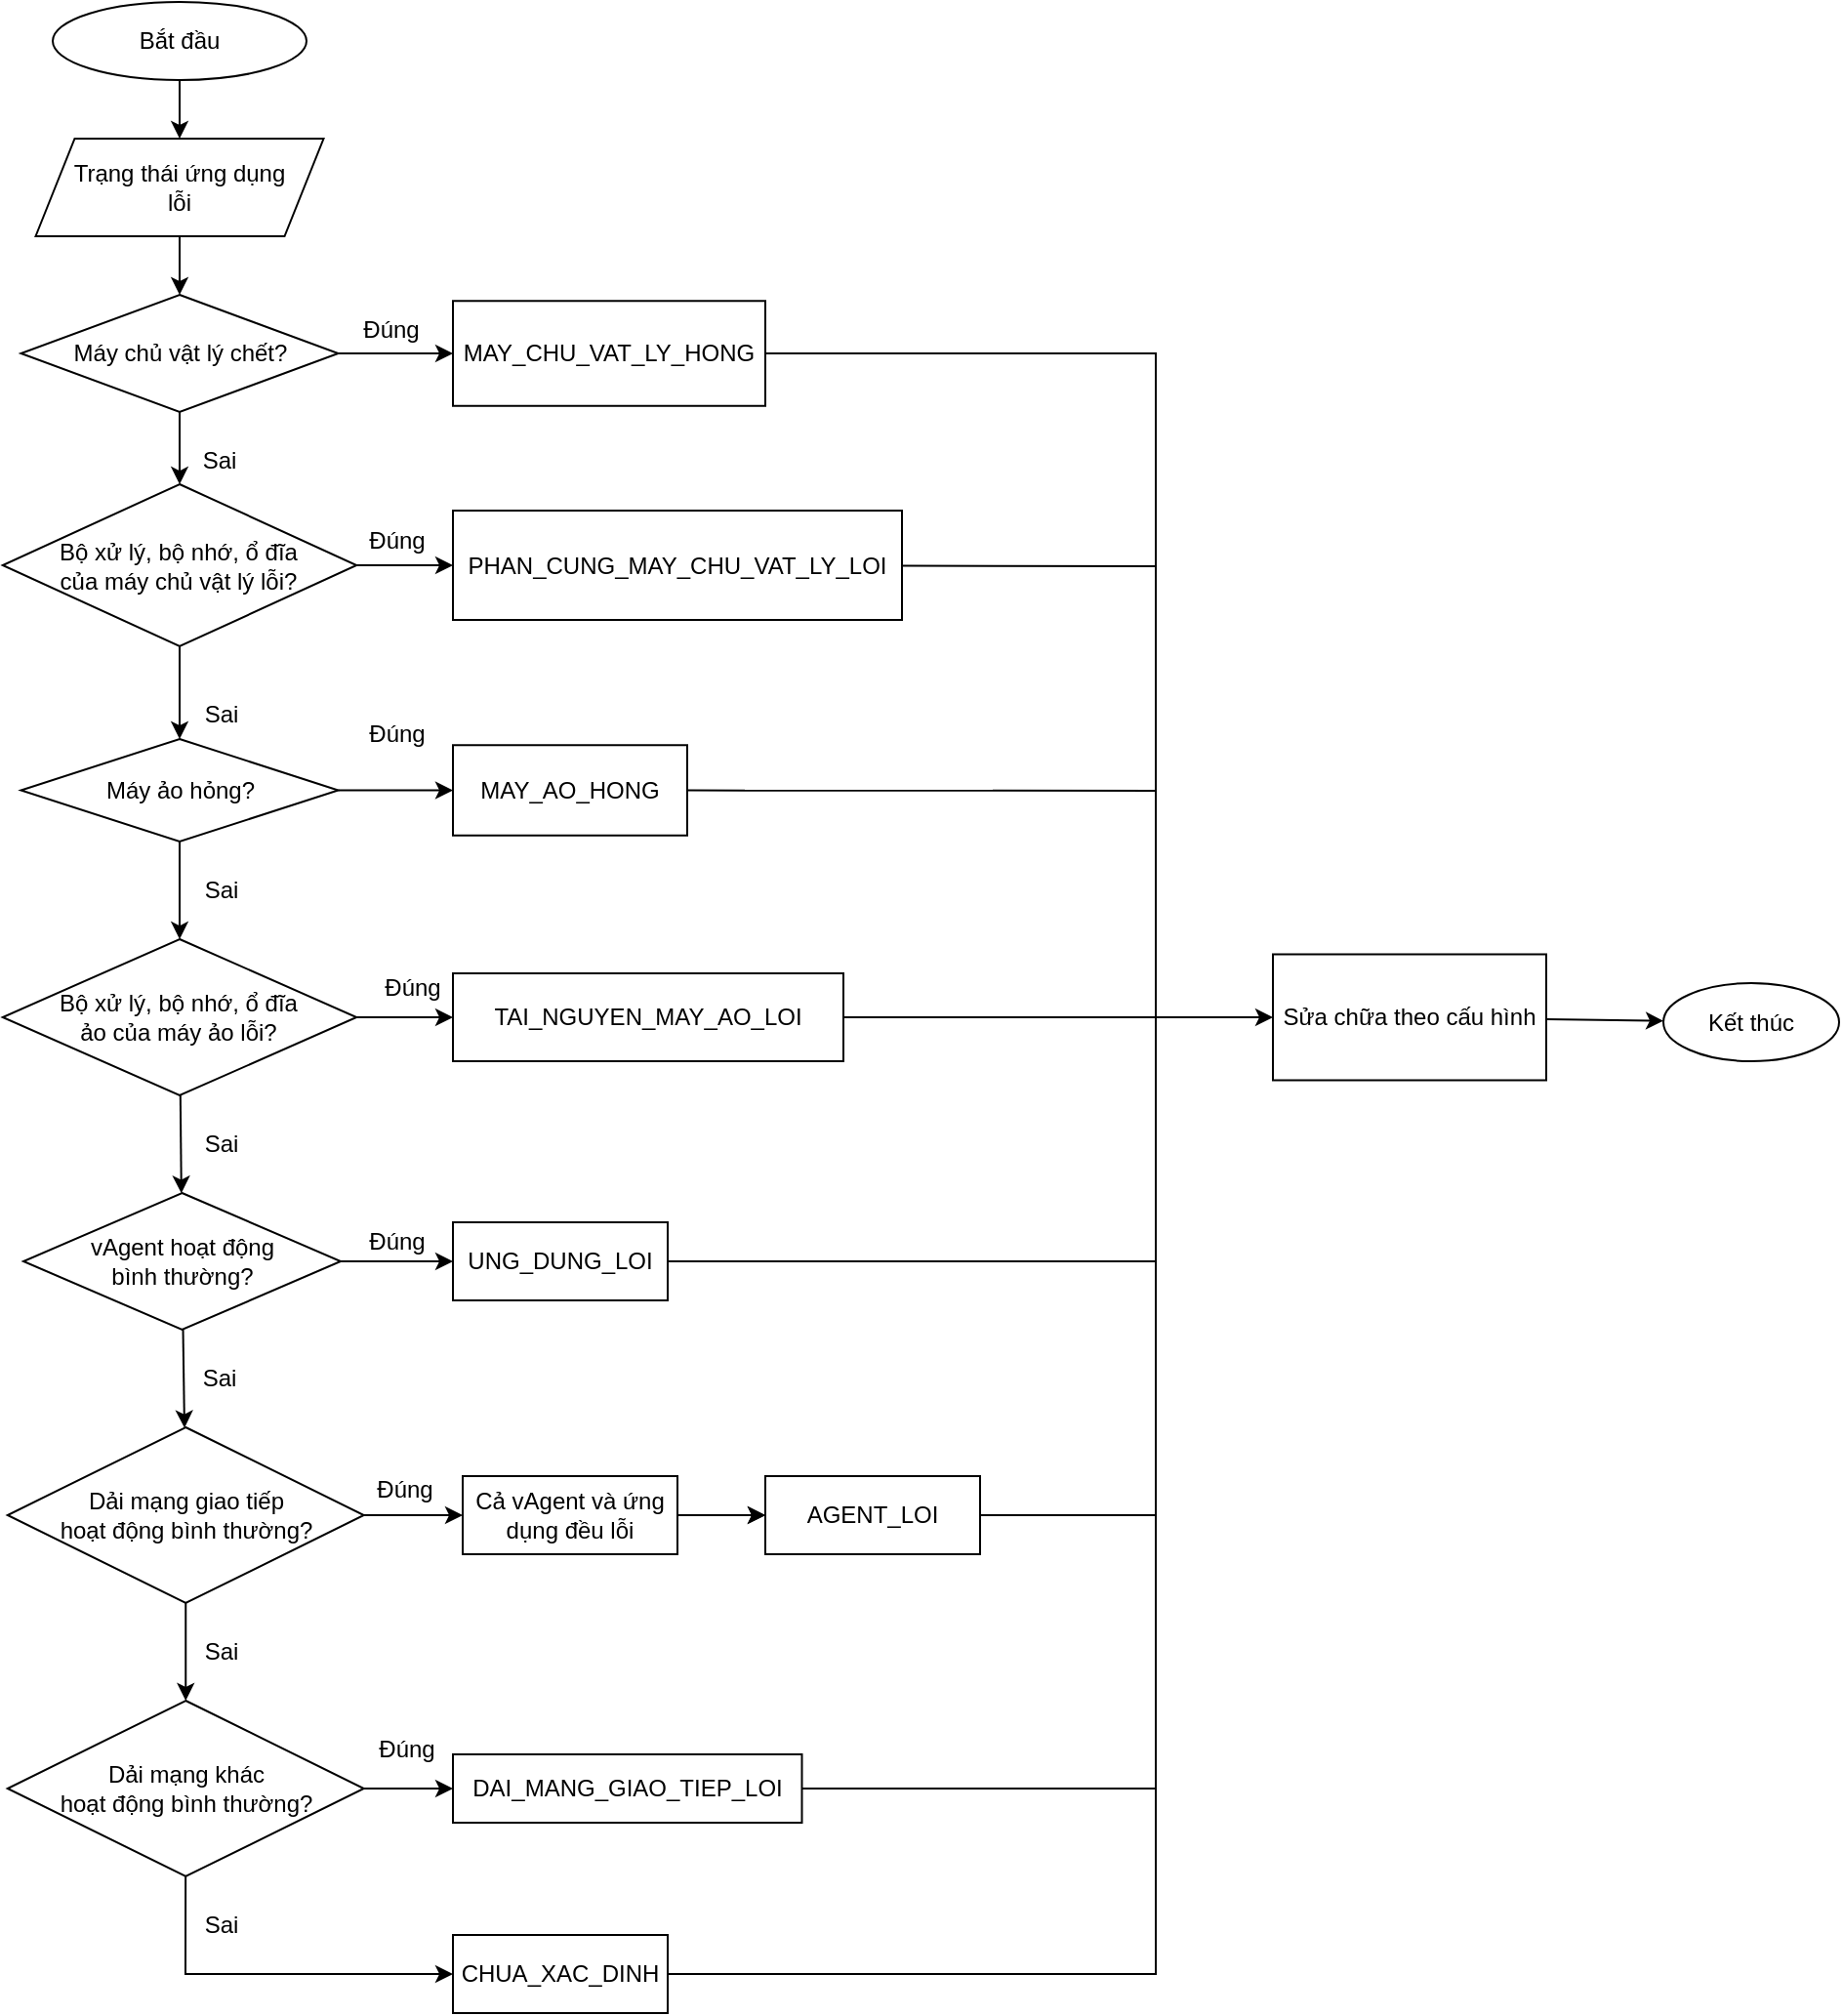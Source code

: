 <mxfile version="21.6.2" type="github">
  <diagram name="Trang-1" id="BRMYjPsoir4g02J101XT">
    <mxGraphModel dx="1687" dy="899" grid="1" gridSize="10" guides="1" tooltips="1" connect="1" arrows="1" fold="1" page="1" pageScale="1" pageWidth="1169" pageHeight="827" math="0" shadow="0">
      <root>
        <mxCell id="0" />
        <mxCell id="1" parent="0" />
        <mxCell id="e2LmvNg4_V7U2K4ijGKh-3" value="Bắt đầu" style="ellipse;whiteSpace=wrap;html=1;" parent="1" vertex="1">
          <mxGeometry x="145" y="80" width="130" height="40" as="geometry" />
        </mxCell>
        <mxCell id="e2LmvNg4_V7U2K4ijGKh-4" value="Trạng thái ứng dụng &lt;br&gt;lỗi" style="shape=parallelogram;perimeter=parallelogramPerimeter;whiteSpace=wrap;html=1;fixedSize=1;" parent="1" vertex="1">
          <mxGeometry x="136.25" y="150" width="147.5" height="50" as="geometry" />
        </mxCell>
        <mxCell id="e2LmvNg4_V7U2K4ijGKh-5" value="vAgent hoạt động &lt;br&gt;bình thường?" style="rhombus;whiteSpace=wrap;html=1;" parent="1" vertex="1">
          <mxGeometry x="130" y="690" width="162.5" height="70" as="geometry" />
        </mxCell>
        <mxCell id="e2LmvNg4_V7U2K4ijGKh-6" value="UNG_DUNG_LOI" style="rounded=0;whiteSpace=wrap;html=1;" parent="1" vertex="1">
          <mxGeometry x="350" y="705" width="110" height="40" as="geometry" />
        </mxCell>
        <mxCell id="e2LmvNg4_V7U2K4ijGKh-7" value="" style="endArrow=classic;html=1;rounded=0;" parent="1" source="e2LmvNg4_V7U2K4ijGKh-3" target="e2LmvNg4_V7U2K4ijGKh-4" edge="1">
          <mxGeometry width="50" height="50" relative="1" as="geometry">
            <mxPoint x="390" y="420" as="sourcePoint" />
            <mxPoint x="440" y="370" as="targetPoint" />
          </mxGeometry>
        </mxCell>
        <mxCell id="e2LmvNg4_V7U2K4ijGKh-8" value="" style="endArrow=classic;html=1;rounded=0;" parent="1" source="e2LmvNg4_V7U2K4ijGKh-4" target="KO4D6SolvNE0vXKj3H6f-30" edge="1">
          <mxGeometry width="50" height="50" relative="1" as="geometry">
            <mxPoint x="390" y="420" as="sourcePoint" />
            <mxPoint x="440" y="370" as="targetPoint" />
          </mxGeometry>
        </mxCell>
        <mxCell id="e2LmvNg4_V7U2K4ijGKh-9" value="" style="endArrow=classic;html=1;rounded=0;" parent="1" source="e2LmvNg4_V7U2K4ijGKh-5" edge="1" target="KO4D6SolvNE0vXKj3H6f-3">
          <mxGeometry width="50" height="50" relative="1" as="geometry">
            <mxPoint x="221.25" y="920" as="sourcePoint" />
            <mxPoint x="211.25" y="900" as="targetPoint" />
          </mxGeometry>
        </mxCell>
        <mxCell id="e2LmvNg4_V7U2K4ijGKh-10" value="" style="endArrow=classic;html=1;rounded=0;" parent="1" source="e2LmvNg4_V7U2K4ijGKh-5" target="e2LmvNg4_V7U2K4ijGKh-6" edge="1">
          <mxGeometry width="50" height="50" relative="1" as="geometry">
            <mxPoint x="391.25" y="860" as="sourcePoint" />
            <mxPoint x="441.25" y="810" as="targetPoint" />
          </mxGeometry>
        </mxCell>
        <mxCell id="KO4D6SolvNE0vXKj3H6f-1" value="Đúng" style="text;html=1;align=center;verticalAlign=middle;resizable=0;points=[];autosize=1;strokeColor=none;fillColor=none;" vertex="1" parent="1">
          <mxGeometry x="296.25" y="700" width="50" height="30" as="geometry" />
        </mxCell>
        <mxCell id="KO4D6SolvNE0vXKj3H6f-2" value="Sai" style="text;html=1;align=center;verticalAlign=middle;resizable=0;points=[];autosize=1;strokeColor=none;fillColor=none;" vertex="1" parent="1">
          <mxGeometry x="210" y="770" width="40" height="30" as="geometry" />
        </mxCell>
        <mxCell id="KO4D6SolvNE0vXKj3H6f-3" value="Dải mạng giao tiếp &lt;br&gt;hoạt động bình thường?" style="rhombus;whiteSpace=wrap;html=1;" vertex="1" parent="1">
          <mxGeometry x="121.88" y="810" width="182.5" height="90" as="geometry" />
        </mxCell>
        <mxCell id="KO4D6SolvNE0vXKj3H6f-4" value="" style="endArrow=classic;html=1;rounded=0;" edge="1" parent="1" source="KO4D6SolvNE0vXKj3H6f-3" target="KO4D6SolvNE0vXKj3H6f-12">
          <mxGeometry width="50" height="50" relative="1" as="geometry">
            <mxPoint x="211.25" y="910" as="sourcePoint" />
            <mxPoint x="211.25" y="990" as="targetPoint" />
          </mxGeometry>
        </mxCell>
        <mxCell id="KO4D6SolvNE0vXKj3H6f-5" value="Sai" style="text;html=1;align=center;verticalAlign=middle;resizable=0;points=[];autosize=1;strokeColor=none;fillColor=none;" vertex="1" parent="1">
          <mxGeometry x="211.25" y="910" width="40" height="30" as="geometry" />
        </mxCell>
        <mxCell id="KO4D6SolvNE0vXKj3H6f-23" value="" style="edgeStyle=orthogonalEdgeStyle;rounded=0;orthogonalLoop=1;jettySize=auto;html=1;" edge="1" parent="1" source="KO4D6SolvNE0vXKj3H6f-6" target="KO4D6SolvNE0vXKj3H6f-20">
          <mxGeometry relative="1" as="geometry" />
        </mxCell>
        <mxCell id="KO4D6SolvNE0vXKj3H6f-6" value="Cả vAgent và ứng dụng đều lỗi" style="rounded=0;whiteSpace=wrap;html=1;" vertex="1" parent="1">
          <mxGeometry x="355" y="835" width="110" height="40" as="geometry" />
        </mxCell>
        <mxCell id="KO4D6SolvNE0vXKj3H6f-7" value="" style="endArrow=classic;html=1;rounded=0;" edge="1" parent="1" target="KO4D6SolvNE0vXKj3H6f-6" source="KO4D6SolvNE0vXKj3H6f-3">
          <mxGeometry width="50" height="50" relative="1" as="geometry">
            <mxPoint x="292.25" y="855" as="sourcePoint" />
            <mxPoint x="441.25" y="930" as="targetPoint" />
          </mxGeometry>
        </mxCell>
        <mxCell id="KO4D6SolvNE0vXKj3H6f-8" value="Đúng" style="text;html=1;align=center;verticalAlign=middle;resizable=0;points=[];autosize=1;strokeColor=none;fillColor=none;" vertex="1" parent="1">
          <mxGeometry x="300" y="827" width="50" height="30" as="geometry" />
        </mxCell>
        <mxCell id="KO4D6SolvNE0vXKj3H6f-12" value="Dải mạng khác&lt;br&gt;hoạt động bình thường?" style="rhombus;whiteSpace=wrap;html=1;" vertex="1" parent="1">
          <mxGeometry x="121.88" y="950" width="182.5" height="90" as="geometry" />
        </mxCell>
        <mxCell id="KO4D6SolvNE0vXKj3H6f-13" value="" style="endArrow=classic;html=1;rounded=0;" edge="1" parent="1" source="KO4D6SolvNE0vXKj3H6f-12" target="KO4D6SolvNE0vXKj3H6f-58">
          <mxGeometry width="50" height="50" relative="1" as="geometry">
            <mxPoint x="211.25" y="1080" as="sourcePoint" />
            <mxPoint x="211.25" y="1160" as="targetPoint" />
            <Array as="points">
              <mxPoint x="213" y="1090" />
            </Array>
          </mxGeometry>
        </mxCell>
        <mxCell id="KO4D6SolvNE0vXKj3H6f-14" value="Sai" style="text;html=1;align=center;verticalAlign=middle;resizable=0;points=[];autosize=1;strokeColor=none;fillColor=none;" vertex="1" parent="1">
          <mxGeometry x="211.25" y="1050" width="40" height="30" as="geometry" />
        </mxCell>
        <mxCell id="KO4D6SolvNE0vXKj3H6f-15" value="DAI_MANG_GIAO_TIEP_LOI" style="rounded=0;whiteSpace=wrap;html=1;" vertex="1" parent="1">
          <mxGeometry x="350" y="977.5" width="178.75" height="35" as="geometry" />
        </mxCell>
        <mxCell id="KO4D6SolvNE0vXKj3H6f-16" value="" style="endArrow=classic;html=1;rounded=0;" edge="1" parent="1" target="KO4D6SolvNE0vXKj3H6f-15" source="KO4D6SolvNE0vXKj3H6f-12">
          <mxGeometry width="50" height="50" relative="1" as="geometry">
            <mxPoint x="292.25" y="1035" as="sourcePoint" />
            <mxPoint x="441.25" y="1110" as="targetPoint" />
          </mxGeometry>
        </mxCell>
        <mxCell id="KO4D6SolvNE0vXKj3H6f-17" value="Đúng" style="text;html=1;align=center;verticalAlign=middle;resizable=0;points=[];autosize=1;strokeColor=none;fillColor=none;" vertex="1" parent="1">
          <mxGeometry x="300.63" y="960" width="50" height="30" as="geometry" />
        </mxCell>
        <mxCell id="KO4D6SolvNE0vXKj3H6f-20" value="AGENT_LOI" style="rounded=0;whiteSpace=wrap;html=1;" vertex="1" parent="1">
          <mxGeometry x="510" y="835" width="110" height="40" as="geometry" />
        </mxCell>
        <mxCell id="KO4D6SolvNE0vXKj3H6f-21" value="" style="endArrow=classic;html=1;rounded=0;" edge="1" parent="1" target="KO4D6SolvNE0vXKj3H6f-20">
          <mxGeometry width="50" height="50" relative="1" as="geometry">
            <mxPoint x="482.25" y="855" as="sourcePoint" />
            <mxPoint x="561.25" y="855" as="targetPoint" />
          </mxGeometry>
        </mxCell>
        <mxCell id="KO4D6SolvNE0vXKj3H6f-30" value="Máy chủ vật lý chết?" style="rhombus;whiteSpace=wrap;html=1;" vertex="1" parent="1">
          <mxGeometry x="128.75" y="230" width="162.5" height="60" as="geometry" />
        </mxCell>
        <mxCell id="KO4D6SolvNE0vXKj3H6f-31" value="" style="endArrow=classic;html=1;rounded=0;" edge="1" parent="1" source="KO4D6SolvNE0vXKj3H6f-30" target="KO4D6SolvNE0vXKj3H6f-42">
          <mxGeometry width="50" height="50" relative="1" as="geometry">
            <mxPoint x="210" y="350" as="sourcePoint" />
            <mxPoint x="210" y="430" as="targetPoint" />
          </mxGeometry>
        </mxCell>
        <mxCell id="KO4D6SolvNE0vXKj3H6f-32" value="Sai" style="text;html=1;align=center;verticalAlign=middle;resizable=0;points=[];autosize=1;strokeColor=none;fillColor=none;" vertex="1" parent="1">
          <mxGeometry x="210" y="300" width="40" height="30" as="geometry" />
        </mxCell>
        <mxCell id="KO4D6SolvNE0vXKj3H6f-33" value="MAY_CHU_VAT_LY_HONG" style="rounded=0;whiteSpace=wrap;html=1;" vertex="1" parent="1">
          <mxGeometry x="350" y="233.13" width="160" height="53.75" as="geometry" />
        </mxCell>
        <mxCell id="KO4D6SolvNE0vXKj3H6f-34" value="" style="endArrow=classic;html=1;rounded=0;" edge="1" parent="1" target="KO4D6SolvNE0vXKj3H6f-33" source="KO4D6SolvNE0vXKj3H6f-30">
          <mxGeometry width="50" height="50" relative="1" as="geometry">
            <mxPoint x="295.0" y="267.148" as="sourcePoint" />
            <mxPoint x="458.09" y="338.75" as="targetPoint" />
          </mxGeometry>
        </mxCell>
        <mxCell id="KO4D6SolvNE0vXKj3H6f-35" value="Đúng" style="text;html=1;align=center;verticalAlign=middle;resizable=0;points=[];autosize=1;strokeColor=none;fillColor=none;" vertex="1" parent="1">
          <mxGeometry x="292.5" y="233.13" width="50" height="30" as="geometry" />
        </mxCell>
        <mxCell id="KO4D6SolvNE0vXKj3H6f-36" value="Máy ảo hỏng?" style="rhombus;whiteSpace=wrap;html=1;" vertex="1" parent="1">
          <mxGeometry x="128.75" y="457.5" width="162.5" height="52.5" as="geometry" />
        </mxCell>
        <mxCell id="KO4D6SolvNE0vXKj3H6f-37" value="" style="endArrow=classic;html=1;rounded=0;" edge="1" parent="1" source="KO4D6SolvNE0vXKj3H6f-36" target="KO4D6SolvNE0vXKj3H6f-51">
          <mxGeometry width="50" height="50" relative="1" as="geometry">
            <mxPoint x="210" y="517.5" as="sourcePoint" />
            <mxPoint x="210" y="597.5" as="targetPoint" />
          </mxGeometry>
        </mxCell>
        <mxCell id="KO4D6SolvNE0vXKj3H6f-38" value="Sai" style="text;html=1;align=center;verticalAlign=middle;resizable=0;points=[];autosize=1;strokeColor=none;fillColor=none;" vertex="1" parent="1">
          <mxGeometry x="211.25" y="520" width="40" height="30" as="geometry" />
        </mxCell>
        <mxCell id="KO4D6SolvNE0vXKj3H6f-39" value="MAY_AO_HONG" style="rounded=0;whiteSpace=wrap;html=1;" vertex="1" parent="1">
          <mxGeometry x="350" y="460.63" width="120" height="46.25" as="geometry" />
        </mxCell>
        <mxCell id="KO4D6SolvNE0vXKj3H6f-40" value="" style="endArrow=classic;html=1;rounded=0;" edge="1" parent="1" target="KO4D6SolvNE0vXKj3H6f-39" source="KO4D6SolvNE0vXKj3H6f-36">
          <mxGeometry width="50" height="50" relative="1" as="geometry">
            <mxPoint x="291" y="502.5" as="sourcePoint" />
            <mxPoint x="440" y="577.5" as="targetPoint" />
          </mxGeometry>
        </mxCell>
        <mxCell id="KO4D6SolvNE0vXKj3H6f-41" value="Đúng" style="text;html=1;align=center;verticalAlign=middle;resizable=0;points=[];autosize=1;strokeColor=none;fillColor=none;" vertex="1" parent="1">
          <mxGeometry x="296.25" y="440" width="50" height="30" as="geometry" />
        </mxCell>
        <mxCell id="KO4D6SolvNE0vXKj3H6f-42" value="Bộ xử lý, bộ nhớ, ổ đĩa&lt;br&gt;của máy chủ vật lý lỗi?" style="rhombus;whiteSpace=wrap;html=1;" vertex="1" parent="1">
          <mxGeometry x="119.38" y="327" width="181.25" height="83" as="geometry" />
        </mxCell>
        <mxCell id="KO4D6SolvNE0vXKj3H6f-43" value="" style="endArrow=classic;html=1;rounded=0;" edge="1" parent="1" source="KO4D6SolvNE0vXKj3H6f-42" target="KO4D6SolvNE0vXKj3H6f-36">
          <mxGeometry width="50" height="50" relative="1" as="geometry">
            <mxPoint x="210" y="427.5" as="sourcePoint" />
            <mxPoint x="210" y="507.5" as="targetPoint" />
          </mxGeometry>
        </mxCell>
        <mxCell id="KO4D6SolvNE0vXKj3H6f-44" value="Sai" style="text;html=1;align=center;verticalAlign=middle;resizable=0;points=[];autosize=1;strokeColor=none;fillColor=none;" vertex="1" parent="1">
          <mxGeometry x="211.25" y="430" width="40" height="30" as="geometry" />
        </mxCell>
        <mxCell id="KO4D6SolvNE0vXKj3H6f-45" value="PHAN_CUNG_MAY_CHU_VAT_LY_LOI" style="rounded=0;whiteSpace=wrap;html=1;" vertex="1" parent="1">
          <mxGeometry x="350" y="340.5" width="230" height="56" as="geometry" />
        </mxCell>
        <mxCell id="KO4D6SolvNE0vXKj3H6f-46" value="" style="endArrow=classic;html=1;rounded=0;" edge="1" parent="1" target="KO4D6SolvNE0vXKj3H6f-45" source="KO4D6SolvNE0vXKj3H6f-42">
          <mxGeometry width="50" height="50" relative="1" as="geometry">
            <mxPoint x="291" y="382.5" as="sourcePoint" />
            <mxPoint x="440" y="457.5" as="targetPoint" />
          </mxGeometry>
        </mxCell>
        <mxCell id="KO4D6SolvNE0vXKj3H6f-47" value="Đúng" style="text;html=1;align=center;verticalAlign=middle;resizable=0;points=[];autosize=1;strokeColor=none;fillColor=none;" vertex="1" parent="1">
          <mxGeometry x="296.25" y="340.5" width="50" height="30" as="geometry" />
        </mxCell>
        <mxCell id="KO4D6SolvNE0vXKj3H6f-51" value="Bộ xử lý, bộ nhớ, ổ đĩa &lt;br&gt;ảo của máy ảo lỗi?" style="rhombus;whiteSpace=wrap;html=1;" vertex="1" parent="1">
          <mxGeometry x="119.38" y="560" width="181.25" height="80" as="geometry" />
        </mxCell>
        <mxCell id="KO4D6SolvNE0vXKj3H6f-52" value="" style="endArrow=classic;html=1;rounded=0;" edge="1" parent="1" source="KO4D6SolvNE0vXKj3H6f-51" target="e2LmvNg4_V7U2K4ijGKh-5">
          <mxGeometry width="50" height="50" relative="1" as="geometry">
            <mxPoint x="210" y="650" as="sourcePoint" />
            <mxPoint x="210" y="730" as="targetPoint" />
          </mxGeometry>
        </mxCell>
        <mxCell id="KO4D6SolvNE0vXKj3H6f-53" value="Sai" style="text;html=1;align=center;verticalAlign=middle;resizable=0;points=[];autosize=1;strokeColor=none;fillColor=none;" vertex="1" parent="1">
          <mxGeometry x="211.25" y="650" width="40" height="30" as="geometry" />
        </mxCell>
        <mxCell id="KO4D6SolvNE0vXKj3H6f-54" value="" style="endArrow=classic;html=1;rounded=0;" edge="1" parent="1" source="KO4D6SolvNE0vXKj3H6f-51" target="KO4D6SolvNE0vXKj3H6f-57">
          <mxGeometry width="50" height="50" relative="1" as="geometry">
            <mxPoint x="300.38" y="605" as="sourcePoint" />
            <mxPoint x="369.38" y="605.5" as="targetPoint" />
          </mxGeometry>
        </mxCell>
        <mxCell id="KO4D6SolvNE0vXKj3H6f-55" value="Đúng" style="text;html=1;align=center;verticalAlign=middle;resizable=0;points=[];autosize=1;strokeColor=none;fillColor=none;" vertex="1" parent="1">
          <mxGeometry x="304.38" y="570" width="50" height="30" as="geometry" />
        </mxCell>
        <mxCell id="KO4D6SolvNE0vXKj3H6f-57" value="TAI_NGUYEN_MAY_AO_LOI" style="rounded=0;whiteSpace=wrap;html=1;" vertex="1" parent="1">
          <mxGeometry x="350" y="577.5" width="200" height="45" as="geometry" />
        </mxCell>
        <mxCell id="KO4D6SolvNE0vXKj3H6f-58" value="CHUA_XAC_DINH" style="rounded=0;whiteSpace=wrap;html=1;" vertex="1" parent="1">
          <mxGeometry x="350" y="1070" width="110" height="40" as="geometry" />
        </mxCell>
        <mxCell id="KO4D6SolvNE0vXKj3H6f-62" value="Sửa chữa theo cấu hình" style="rounded=0;whiteSpace=wrap;html=1;" vertex="1" parent="1">
          <mxGeometry x="770" y="567.75" width="140" height="64.5" as="geometry" />
        </mxCell>
        <mxCell id="KO4D6SolvNE0vXKj3H6f-64" value="" style="endArrow=classic;html=1;rounded=0;" edge="1" parent="1" source="KO4D6SolvNE0vXKj3H6f-57" target="KO4D6SolvNE0vXKj3H6f-62">
          <mxGeometry width="50" height="50" relative="1" as="geometry">
            <mxPoint x="550" y="470" as="sourcePoint" />
            <mxPoint x="600" y="420" as="targetPoint" />
          </mxGeometry>
        </mxCell>
        <mxCell id="KO4D6SolvNE0vXKj3H6f-65" value="" style="endArrow=none;html=1;rounded=0;" edge="1" parent="1" source="KO4D6SolvNE0vXKj3H6f-33">
          <mxGeometry width="50" height="50" relative="1" as="geometry">
            <mxPoint x="550" y="470" as="sourcePoint" />
            <mxPoint x="710" y="600" as="targetPoint" />
            <Array as="points">
              <mxPoint x="710" y="260" />
            </Array>
          </mxGeometry>
        </mxCell>
        <mxCell id="KO4D6SolvNE0vXKj3H6f-67" value="" style="endArrow=none;html=1;rounded=0;" edge="1" parent="1" source="KO4D6SolvNE0vXKj3H6f-45">
          <mxGeometry width="50" height="50" relative="1" as="geometry">
            <mxPoint x="550" y="470" as="sourcePoint" />
            <mxPoint x="710" y="369" as="targetPoint" />
          </mxGeometry>
        </mxCell>
        <mxCell id="KO4D6SolvNE0vXKj3H6f-68" value="" style="endArrow=none;html=1;rounded=0;" edge="1" parent="1" source="KO4D6SolvNE0vXKj3H6f-39">
          <mxGeometry width="50" height="50" relative="1" as="geometry">
            <mxPoint x="450" y="680" as="sourcePoint" />
            <mxPoint x="710" y="484" as="targetPoint" />
          </mxGeometry>
        </mxCell>
        <mxCell id="KO4D6SolvNE0vXKj3H6f-69" value="" style="endArrow=none;html=1;rounded=0;" edge="1" parent="1" source="KO4D6SolvNE0vXKj3H6f-58">
          <mxGeometry width="50" height="50" relative="1" as="geometry">
            <mxPoint x="450" y="620" as="sourcePoint" />
            <mxPoint x="710" y="600" as="targetPoint" />
            <Array as="points">
              <mxPoint x="710" y="1090" />
            </Array>
          </mxGeometry>
        </mxCell>
        <mxCell id="KO4D6SolvNE0vXKj3H6f-70" value="" style="endArrow=none;html=1;rounded=0;" edge="1" parent="1" source="e2LmvNg4_V7U2K4ijGKh-6">
          <mxGeometry width="50" height="50" relative="1" as="geometry">
            <mxPoint x="450" y="790" as="sourcePoint" />
            <mxPoint x="710" y="725" as="targetPoint" />
          </mxGeometry>
        </mxCell>
        <mxCell id="KO4D6SolvNE0vXKj3H6f-71" value="" style="endArrow=none;html=1;rounded=0;" edge="1" parent="1" source="KO4D6SolvNE0vXKj3H6f-20">
          <mxGeometry width="50" height="50" relative="1" as="geometry">
            <mxPoint x="450" y="790" as="sourcePoint" />
            <mxPoint x="710" y="855" as="targetPoint" />
          </mxGeometry>
        </mxCell>
        <mxCell id="KO4D6SolvNE0vXKj3H6f-72" value="" style="endArrow=none;html=1;rounded=0;" edge="1" parent="1" source="KO4D6SolvNE0vXKj3H6f-15">
          <mxGeometry width="50" height="50" relative="1" as="geometry">
            <mxPoint x="450" y="790" as="sourcePoint" />
            <mxPoint x="710" y="995" as="targetPoint" />
          </mxGeometry>
        </mxCell>
        <mxCell id="KO4D6SolvNE0vXKj3H6f-73" value="Kết thúc" style="ellipse;whiteSpace=wrap;html=1;" vertex="1" parent="1">
          <mxGeometry x="970" y="582.5" width="90" height="40" as="geometry" />
        </mxCell>
        <mxCell id="KO4D6SolvNE0vXKj3H6f-74" value="" style="endArrow=classic;html=1;rounded=0;" edge="1" parent="1" source="KO4D6SolvNE0vXKj3H6f-62" target="KO4D6SolvNE0vXKj3H6f-73">
          <mxGeometry width="50" height="50" relative="1" as="geometry">
            <mxPoint x="310" y="440" as="sourcePoint" />
            <mxPoint x="360" y="390" as="targetPoint" />
          </mxGeometry>
        </mxCell>
      </root>
    </mxGraphModel>
  </diagram>
</mxfile>
